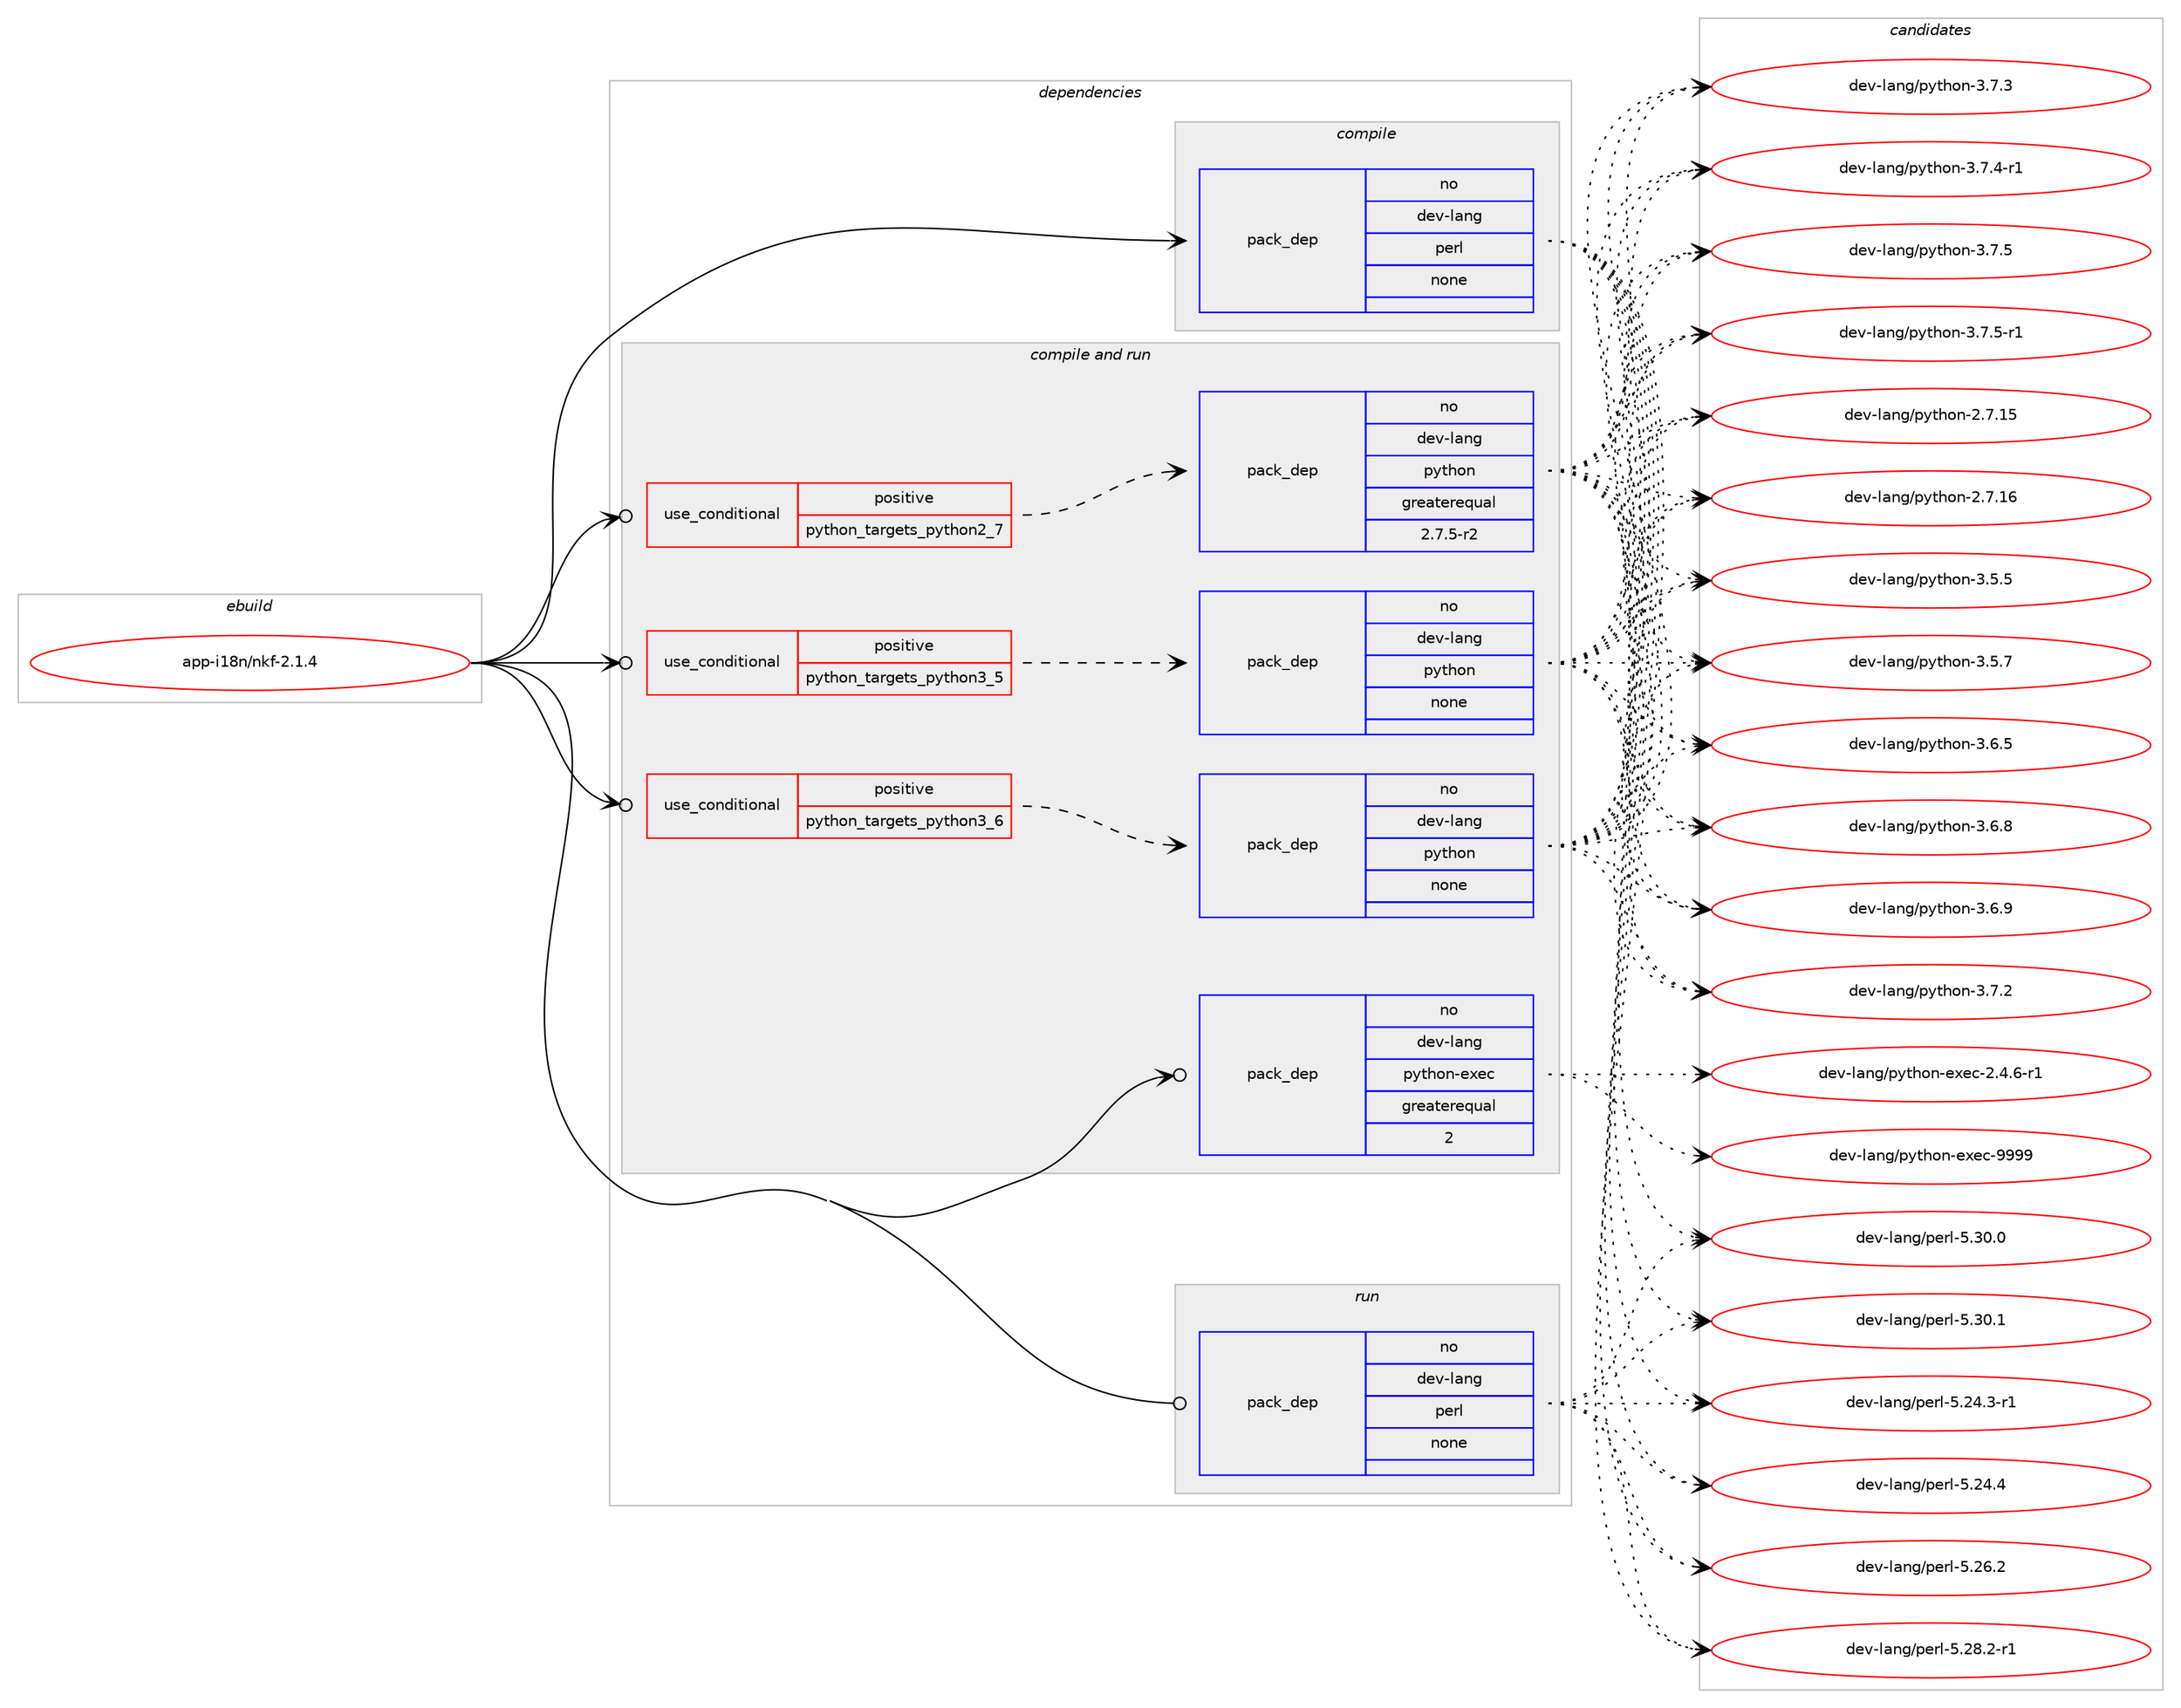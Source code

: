 digraph prolog {

# *************
# Graph options
# *************

newrank=true;
concentrate=true;
compound=true;
graph [rankdir=LR,fontname=Helvetica,fontsize=10,ranksep=1.5];#, ranksep=2.5, nodesep=0.2];
edge  [arrowhead=vee];
node  [fontname=Helvetica,fontsize=10];

# **********
# The ebuild
# **********

subgraph cluster_leftcol {
color=gray;
rank=same;
label=<<i>ebuild</i>>;
id [label="app-i18n/nkf-2.1.4", color=red, width=4, href="../app-i18n/nkf-2.1.4.svg"];
}

# ****************
# The dependencies
# ****************

subgraph cluster_midcol {
color=gray;
label=<<i>dependencies</i>>;
subgraph cluster_compile {
fillcolor="#eeeeee";
style=filled;
label=<<i>compile</i>>;
subgraph pack368125 {
dependency495474 [label=<<TABLE BORDER="0" CELLBORDER="1" CELLSPACING="0" CELLPADDING="4" WIDTH="220"><TR><TD ROWSPAN="6" CELLPADDING="30">pack_dep</TD></TR><TR><TD WIDTH="110">no</TD></TR><TR><TD>dev-lang</TD></TR><TR><TD>perl</TD></TR><TR><TD>none</TD></TR><TR><TD></TD></TR></TABLE>>, shape=none, color=blue];
}
id:e -> dependency495474:w [weight=20,style="solid",arrowhead="vee"];
}
subgraph cluster_compileandrun {
fillcolor="#eeeeee";
style=filled;
label=<<i>compile and run</i>>;
subgraph cond118423 {
dependency495475 [label=<<TABLE BORDER="0" CELLBORDER="1" CELLSPACING="0" CELLPADDING="4"><TR><TD ROWSPAN="3" CELLPADDING="10">use_conditional</TD></TR><TR><TD>positive</TD></TR><TR><TD>python_targets_python2_7</TD></TR></TABLE>>, shape=none, color=red];
subgraph pack368126 {
dependency495476 [label=<<TABLE BORDER="0" CELLBORDER="1" CELLSPACING="0" CELLPADDING="4" WIDTH="220"><TR><TD ROWSPAN="6" CELLPADDING="30">pack_dep</TD></TR><TR><TD WIDTH="110">no</TD></TR><TR><TD>dev-lang</TD></TR><TR><TD>python</TD></TR><TR><TD>greaterequal</TD></TR><TR><TD>2.7.5-r2</TD></TR></TABLE>>, shape=none, color=blue];
}
dependency495475:e -> dependency495476:w [weight=20,style="dashed",arrowhead="vee"];
}
id:e -> dependency495475:w [weight=20,style="solid",arrowhead="odotvee"];
subgraph cond118424 {
dependency495477 [label=<<TABLE BORDER="0" CELLBORDER="1" CELLSPACING="0" CELLPADDING="4"><TR><TD ROWSPAN="3" CELLPADDING="10">use_conditional</TD></TR><TR><TD>positive</TD></TR><TR><TD>python_targets_python3_5</TD></TR></TABLE>>, shape=none, color=red];
subgraph pack368127 {
dependency495478 [label=<<TABLE BORDER="0" CELLBORDER="1" CELLSPACING="0" CELLPADDING="4" WIDTH="220"><TR><TD ROWSPAN="6" CELLPADDING="30">pack_dep</TD></TR><TR><TD WIDTH="110">no</TD></TR><TR><TD>dev-lang</TD></TR><TR><TD>python</TD></TR><TR><TD>none</TD></TR><TR><TD></TD></TR></TABLE>>, shape=none, color=blue];
}
dependency495477:e -> dependency495478:w [weight=20,style="dashed",arrowhead="vee"];
}
id:e -> dependency495477:w [weight=20,style="solid",arrowhead="odotvee"];
subgraph cond118425 {
dependency495479 [label=<<TABLE BORDER="0" CELLBORDER="1" CELLSPACING="0" CELLPADDING="4"><TR><TD ROWSPAN="3" CELLPADDING="10">use_conditional</TD></TR><TR><TD>positive</TD></TR><TR><TD>python_targets_python3_6</TD></TR></TABLE>>, shape=none, color=red];
subgraph pack368128 {
dependency495480 [label=<<TABLE BORDER="0" CELLBORDER="1" CELLSPACING="0" CELLPADDING="4" WIDTH="220"><TR><TD ROWSPAN="6" CELLPADDING="30">pack_dep</TD></TR><TR><TD WIDTH="110">no</TD></TR><TR><TD>dev-lang</TD></TR><TR><TD>python</TD></TR><TR><TD>none</TD></TR><TR><TD></TD></TR></TABLE>>, shape=none, color=blue];
}
dependency495479:e -> dependency495480:w [weight=20,style="dashed",arrowhead="vee"];
}
id:e -> dependency495479:w [weight=20,style="solid",arrowhead="odotvee"];
subgraph pack368129 {
dependency495481 [label=<<TABLE BORDER="0" CELLBORDER="1" CELLSPACING="0" CELLPADDING="4" WIDTH="220"><TR><TD ROWSPAN="6" CELLPADDING="30">pack_dep</TD></TR><TR><TD WIDTH="110">no</TD></TR><TR><TD>dev-lang</TD></TR><TR><TD>python-exec</TD></TR><TR><TD>greaterequal</TD></TR><TR><TD>2</TD></TR></TABLE>>, shape=none, color=blue];
}
id:e -> dependency495481:w [weight=20,style="solid",arrowhead="odotvee"];
}
subgraph cluster_run {
fillcolor="#eeeeee";
style=filled;
label=<<i>run</i>>;
subgraph pack368130 {
dependency495482 [label=<<TABLE BORDER="0" CELLBORDER="1" CELLSPACING="0" CELLPADDING="4" WIDTH="220"><TR><TD ROWSPAN="6" CELLPADDING="30">pack_dep</TD></TR><TR><TD WIDTH="110">no</TD></TR><TR><TD>dev-lang</TD></TR><TR><TD>perl</TD></TR><TR><TD>none</TD></TR><TR><TD></TD></TR></TABLE>>, shape=none, color=blue];
}
id:e -> dependency495482:w [weight=20,style="solid",arrowhead="odot"];
}
}

# **************
# The candidates
# **************

subgraph cluster_choices {
rank=same;
color=gray;
label=<<i>candidates</i>>;

subgraph choice368125 {
color=black;
nodesep=1;
choice100101118451089711010347112101114108455346505246514511449 [label="dev-lang/perl-5.24.3-r1", color=red, width=4,href="../dev-lang/perl-5.24.3-r1.svg"];
choice10010111845108971101034711210111410845534650524652 [label="dev-lang/perl-5.24.4", color=red, width=4,href="../dev-lang/perl-5.24.4.svg"];
choice10010111845108971101034711210111410845534650544650 [label="dev-lang/perl-5.26.2", color=red, width=4,href="../dev-lang/perl-5.26.2.svg"];
choice100101118451089711010347112101114108455346505646504511449 [label="dev-lang/perl-5.28.2-r1", color=red, width=4,href="../dev-lang/perl-5.28.2-r1.svg"];
choice10010111845108971101034711210111410845534651484648 [label="dev-lang/perl-5.30.0", color=red, width=4,href="../dev-lang/perl-5.30.0.svg"];
choice10010111845108971101034711210111410845534651484649 [label="dev-lang/perl-5.30.1", color=red, width=4,href="../dev-lang/perl-5.30.1.svg"];
dependency495474:e -> choice100101118451089711010347112101114108455346505246514511449:w [style=dotted,weight="100"];
dependency495474:e -> choice10010111845108971101034711210111410845534650524652:w [style=dotted,weight="100"];
dependency495474:e -> choice10010111845108971101034711210111410845534650544650:w [style=dotted,weight="100"];
dependency495474:e -> choice100101118451089711010347112101114108455346505646504511449:w [style=dotted,weight="100"];
dependency495474:e -> choice10010111845108971101034711210111410845534651484648:w [style=dotted,weight="100"];
dependency495474:e -> choice10010111845108971101034711210111410845534651484649:w [style=dotted,weight="100"];
}
subgraph choice368126 {
color=black;
nodesep=1;
choice10010111845108971101034711212111610411111045504655464953 [label="dev-lang/python-2.7.15", color=red, width=4,href="../dev-lang/python-2.7.15.svg"];
choice10010111845108971101034711212111610411111045504655464954 [label="dev-lang/python-2.7.16", color=red, width=4,href="../dev-lang/python-2.7.16.svg"];
choice100101118451089711010347112121116104111110455146534653 [label="dev-lang/python-3.5.5", color=red, width=4,href="../dev-lang/python-3.5.5.svg"];
choice100101118451089711010347112121116104111110455146534655 [label="dev-lang/python-3.5.7", color=red, width=4,href="../dev-lang/python-3.5.7.svg"];
choice100101118451089711010347112121116104111110455146544653 [label="dev-lang/python-3.6.5", color=red, width=4,href="../dev-lang/python-3.6.5.svg"];
choice100101118451089711010347112121116104111110455146544656 [label="dev-lang/python-3.6.8", color=red, width=4,href="../dev-lang/python-3.6.8.svg"];
choice100101118451089711010347112121116104111110455146544657 [label="dev-lang/python-3.6.9", color=red, width=4,href="../dev-lang/python-3.6.9.svg"];
choice100101118451089711010347112121116104111110455146554650 [label="dev-lang/python-3.7.2", color=red, width=4,href="../dev-lang/python-3.7.2.svg"];
choice100101118451089711010347112121116104111110455146554651 [label="dev-lang/python-3.7.3", color=red, width=4,href="../dev-lang/python-3.7.3.svg"];
choice1001011184510897110103471121211161041111104551465546524511449 [label="dev-lang/python-3.7.4-r1", color=red, width=4,href="../dev-lang/python-3.7.4-r1.svg"];
choice100101118451089711010347112121116104111110455146554653 [label="dev-lang/python-3.7.5", color=red, width=4,href="../dev-lang/python-3.7.5.svg"];
choice1001011184510897110103471121211161041111104551465546534511449 [label="dev-lang/python-3.7.5-r1", color=red, width=4,href="../dev-lang/python-3.7.5-r1.svg"];
dependency495476:e -> choice10010111845108971101034711212111610411111045504655464953:w [style=dotted,weight="100"];
dependency495476:e -> choice10010111845108971101034711212111610411111045504655464954:w [style=dotted,weight="100"];
dependency495476:e -> choice100101118451089711010347112121116104111110455146534653:w [style=dotted,weight="100"];
dependency495476:e -> choice100101118451089711010347112121116104111110455146534655:w [style=dotted,weight="100"];
dependency495476:e -> choice100101118451089711010347112121116104111110455146544653:w [style=dotted,weight="100"];
dependency495476:e -> choice100101118451089711010347112121116104111110455146544656:w [style=dotted,weight="100"];
dependency495476:e -> choice100101118451089711010347112121116104111110455146544657:w [style=dotted,weight="100"];
dependency495476:e -> choice100101118451089711010347112121116104111110455146554650:w [style=dotted,weight="100"];
dependency495476:e -> choice100101118451089711010347112121116104111110455146554651:w [style=dotted,weight="100"];
dependency495476:e -> choice1001011184510897110103471121211161041111104551465546524511449:w [style=dotted,weight="100"];
dependency495476:e -> choice100101118451089711010347112121116104111110455146554653:w [style=dotted,weight="100"];
dependency495476:e -> choice1001011184510897110103471121211161041111104551465546534511449:w [style=dotted,weight="100"];
}
subgraph choice368127 {
color=black;
nodesep=1;
choice10010111845108971101034711212111610411111045504655464953 [label="dev-lang/python-2.7.15", color=red, width=4,href="../dev-lang/python-2.7.15.svg"];
choice10010111845108971101034711212111610411111045504655464954 [label="dev-lang/python-2.7.16", color=red, width=4,href="../dev-lang/python-2.7.16.svg"];
choice100101118451089711010347112121116104111110455146534653 [label="dev-lang/python-3.5.5", color=red, width=4,href="../dev-lang/python-3.5.5.svg"];
choice100101118451089711010347112121116104111110455146534655 [label="dev-lang/python-3.5.7", color=red, width=4,href="../dev-lang/python-3.5.7.svg"];
choice100101118451089711010347112121116104111110455146544653 [label="dev-lang/python-3.6.5", color=red, width=4,href="../dev-lang/python-3.6.5.svg"];
choice100101118451089711010347112121116104111110455146544656 [label="dev-lang/python-3.6.8", color=red, width=4,href="../dev-lang/python-3.6.8.svg"];
choice100101118451089711010347112121116104111110455146544657 [label="dev-lang/python-3.6.9", color=red, width=4,href="../dev-lang/python-3.6.9.svg"];
choice100101118451089711010347112121116104111110455146554650 [label="dev-lang/python-3.7.2", color=red, width=4,href="../dev-lang/python-3.7.2.svg"];
choice100101118451089711010347112121116104111110455146554651 [label="dev-lang/python-3.7.3", color=red, width=4,href="../dev-lang/python-3.7.3.svg"];
choice1001011184510897110103471121211161041111104551465546524511449 [label="dev-lang/python-3.7.4-r1", color=red, width=4,href="../dev-lang/python-3.7.4-r1.svg"];
choice100101118451089711010347112121116104111110455146554653 [label="dev-lang/python-3.7.5", color=red, width=4,href="../dev-lang/python-3.7.5.svg"];
choice1001011184510897110103471121211161041111104551465546534511449 [label="dev-lang/python-3.7.5-r1", color=red, width=4,href="../dev-lang/python-3.7.5-r1.svg"];
dependency495478:e -> choice10010111845108971101034711212111610411111045504655464953:w [style=dotted,weight="100"];
dependency495478:e -> choice10010111845108971101034711212111610411111045504655464954:w [style=dotted,weight="100"];
dependency495478:e -> choice100101118451089711010347112121116104111110455146534653:w [style=dotted,weight="100"];
dependency495478:e -> choice100101118451089711010347112121116104111110455146534655:w [style=dotted,weight="100"];
dependency495478:e -> choice100101118451089711010347112121116104111110455146544653:w [style=dotted,weight="100"];
dependency495478:e -> choice100101118451089711010347112121116104111110455146544656:w [style=dotted,weight="100"];
dependency495478:e -> choice100101118451089711010347112121116104111110455146544657:w [style=dotted,weight="100"];
dependency495478:e -> choice100101118451089711010347112121116104111110455146554650:w [style=dotted,weight="100"];
dependency495478:e -> choice100101118451089711010347112121116104111110455146554651:w [style=dotted,weight="100"];
dependency495478:e -> choice1001011184510897110103471121211161041111104551465546524511449:w [style=dotted,weight="100"];
dependency495478:e -> choice100101118451089711010347112121116104111110455146554653:w [style=dotted,weight="100"];
dependency495478:e -> choice1001011184510897110103471121211161041111104551465546534511449:w [style=dotted,weight="100"];
}
subgraph choice368128 {
color=black;
nodesep=1;
choice10010111845108971101034711212111610411111045504655464953 [label="dev-lang/python-2.7.15", color=red, width=4,href="../dev-lang/python-2.7.15.svg"];
choice10010111845108971101034711212111610411111045504655464954 [label="dev-lang/python-2.7.16", color=red, width=4,href="../dev-lang/python-2.7.16.svg"];
choice100101118451089711010347112121116104111110455146534653 [label="dev-lang/python-3.5.5", color=red, width=4,href="../dev-lang/python-3.5.5.svg"];
choice100101118451089711010347112121116104111110455146534655 [label="dev-lang/python-3.5.7", color=red, width=4,href="../dev-lang/python-3.5.7.svg"];
choice100101118451089711010347112121116104111110455146544653 [label="dev-lang/python-3.6.5", color=red, width=4,href="../dev-lang/python-3.6.5.svg"];
choice100101118451089711010347112121116104111110455146544656 [label="dev-lang/python-3.6.8", color=red, width=4,href="../dev-lang/python-3.6.8.svg"];
choice100101118451089711010347112121116104111110455146544657 [label="dev-lang/python-3.6.9", color=red, width=4,href="../dev-lang/python-3.6.9.svg"];
choice100101118451089711010347112121116104111110455146554650 [label="dev-lang/python-3.7.2", color=red, width=4,href="../dev-lang/python-3.7.2.svg"];
choice100101118451089711010347112121116104111110455146554651 [label="dev-lang/python-3.7.3", color=red, width=4,href="../dev-lang/python-3.7.3.svg"];
choice1001011184510897110103471121211161041111104551465546524511449 [label="dev-lang/python-3.7.4-r1", color=red, width=4,href="../dev-lang/python-3.7.4-r1.svg"];
choice100101118451089711010347112121116104111110455146554653 [label="dev-lang/python-3.7.5", color=red, width=4,href="../dev-lang/python-3.7.5.svg"];
choice1001011184510897110103471121211161041111104551465546534511449 [label="dev-lang/python-3.7.5-r1", color=red, width=4,href="../dev-lang/python-3.7.5-r1.svg"];
dependency495480:e -> choice10010111845108971101034711212111610411111045504655464953:w [style=dotted,weight="100"];
dependency495480:e -> choice10010111845108971101034711212111610411111045504655464954:w [style=dotted,weight="100"];
dependency495480:e -> choice100101118451089711010347112121116104111110455146534653:w [style=dotted,weight="100"];
dependency495480:e -> choice100101118451089711010347112121116104111110455146534655:w [style=dotted,weight="100"];
dependency495480:e -> choice100101118451089711010347112121116104111110455146544653:w [style=dotted,weight="100"];
dependency495480:e -> choice100101118451089711010347112121116104111110455146544656:w [style=dotted,weight="100"];
dependency495480:e -> choice100101118451089711010347112121116104111110455146544657:w [style=dotted,weight="100"];
dependency495480:e -> choice100101118451089711010347112121116104111110455146554650:w [style=dotted,weight="100"];
dependency495480:e -> choice100101118451089711010347112121116104111110455146554651:w [style=dotted,weight="100"];
dependency495480:e -> choice1001011184510897110103471121211161041111104551465546524511449:w [style=dotted,weight="100"];
dependency495480:e -> choice100101118451089711010347112121116104111110455146554653:w [style=dotted,weight="100"];
dependency495480:e -> choice1001011184510897110103471121211161041111104551465546534511449:w [style=dotted,weight="100"];
}
subgraph choice368129 {
color=black;
nodesep=1;
choice10010111845108971101034711212111610411111045101120101994550465246544511449 [label="dev-lang/python-exec-2.4.6-r1", color=red, width=4,href="../dev-lang/python-exec-2.4.6-r1.svg"];
choice10010111845108971101034711212111610411111045101120101994557575757 [label="dev-lang/python-exec-9999", color=red, width=4,href="../dev-lang/python-exec-9999.svg"];
dependency495481:e -> choice10010111845108971101034711212111610411111045101120101994550465246544511449:w [style=dotted,weight="100"];
dependency495481:e -> choice10010111845108971101034711212111610411111045101120101994557575757:w [style=dotted,weight="100"];
}
subgraph choice368130 {
color=black;
nodesep=1;
choice100101118451089711010347112101114108455346505246514511449 [label="dev-lang/perl-5.24.3-r1", color=red, width=4,href="../dev-lang/perl-5.24.3-r1.svg"];
choice10010111845108971101034711210111410845534650524652 [label="dev-lang/perl-5.24.4", color=red, width=4,href="../dev-lang/perl-5.24.4.svg"];
choice10010111845108971101034711210111410845534650544650 [label="dev-lang/perl-5.26.2", color=red, width=4,href="../dev-lang/perl-5.26.2.svg"];
choice100101118451089711010347112101114108455346505646504511449 [label="dev-lang/perl-5.28.2-r1", color=red, width=4,href="../dev-lang/perl-5.28.2-r1.svg"];
choice10010111845108971101034711210111410845534651484648 [label="dev-lang/perl-5.30.0", color=red, width=4,href="../dev-lang/perl-5.30.0.svg"];
choice10010111845108971101034711210111410845534651484649 [label="dev-lang/perl-5.30.1", color=red, width=4,href="../dev-lang/perl-5.30.1.svg"];
dependency495482:e -> choice100101118451089711010347112101114108455346505246514511449:w [style=dotted,weight="100"];
dependency495482:e -> choice10010111845108971101034711210111410845534650524652:w [style=dotted,weight="100"];
dependency495482:e -> choice10010111845108971101034711210111410845534650544650:w [style=dotted,weight="100"];
dependency495482:e -> choice100101118451089711010347112101114108455346505646504511449:w [style=dotted,weight="100"];
dependency495482:e -> choice10010111845108971101034711210111410845534651484648:w [style=dotted,weight="100"];
dependency495482:e -> choice10010111845108971101034711210111410845534651484649:w [style=dotted,weight="100"];
}
}

}
